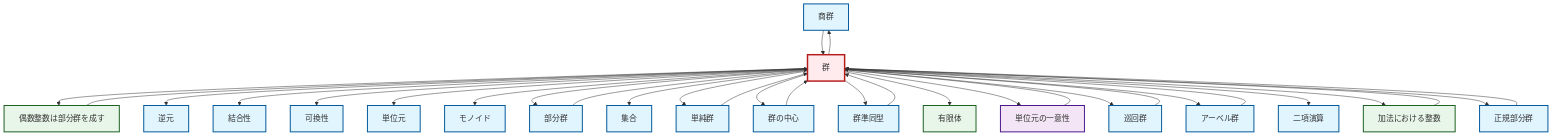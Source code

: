 graph TD
    classDef definition fill:#e1f5fe,stroke:#01579b,stroke-width:2px
    classDef theorem fill:#f3e5f5,stroke:#4a148c,stroke-width:2px
    classDef axiom fill:#fff3e0,stroke:#e65100,stroke-width:2px
    classDef example fill:#e8f5e9,stroke:#1b5e20,stroke-width:2px
    classDef current fill:#ffebee,stroke:#b71c1c,stroke-width:3px
    def-identity-element["単位元"]:::definition
    ex-finite-field["有限体"]:::example
    def-quotient-group["商群"]:::definition
    ex-even-integers-subgroup["偶数整数は部分群を成す"]:::example
    def-simple-group["単純群"]:::definition
    thm-unique-identity["単位元の一意性"]:::theorem
    def-monoid["モノイド"]:::definition
    def-set["集合"]:::definition
    def-binary-operation["二項演算"]:::definition
    def-associativity["結合性"]:::definition
    def-group["群"]:::definition
    def-cyclic-group["巡回群"]:::definition
    def-abelian-group["アーベル群"]:::definition
    ex-integers-addition["加法における整数"]:::example
    def-center-of-group["群の中心"]:::definition
    def-inverse-element["逆元"]:::definition
    def-homomorphism["群準同型"]:::definition
    def-normal-subgroup["正規部分群"]:::definition
    def-subgroup["部分群"]:::definition
    def-commutativity["可換性"]:::definition
    def-cyclic-group --> def-group
    def-group --> ex-even-integers-subgroup
    thm-unique-identity --> def-group
    ex-even-integers-subgroup --> def-group
    def-quotient-group --> def-group
    def-group --> def-quotient-group
    def-abelian-group --> def-group
    def-simple-group --> def-group
    def-homomorphism --> def-group
    def-group --> def-inverse-element
    def-group --> def-associativity
    def-group --> def-commutativity
    def-group --> def-identity-element
    def-group --> def-monoid
    def-group --> def-subgroup
    def-subgroup --> def-group
    def-group --> def-set
    def-group --> def-simple-group
    def-group --> def-center-of-group
    def-group --> def-homomorphism
    def-group --> ex-finite-field
    def-group --> thm-unique-identity
    def-normal-subgroup --> def-group
    def-group --> def-cyclic-group
    def-center-of-group --> def-group
    ex-integers-addition --> def-group
    def-group --> def-abelian-group
    def-group --> def-binary-operation
    def-group --> ex-integers-addition
    def-group --> def-normal-subgroup
    class def-group current